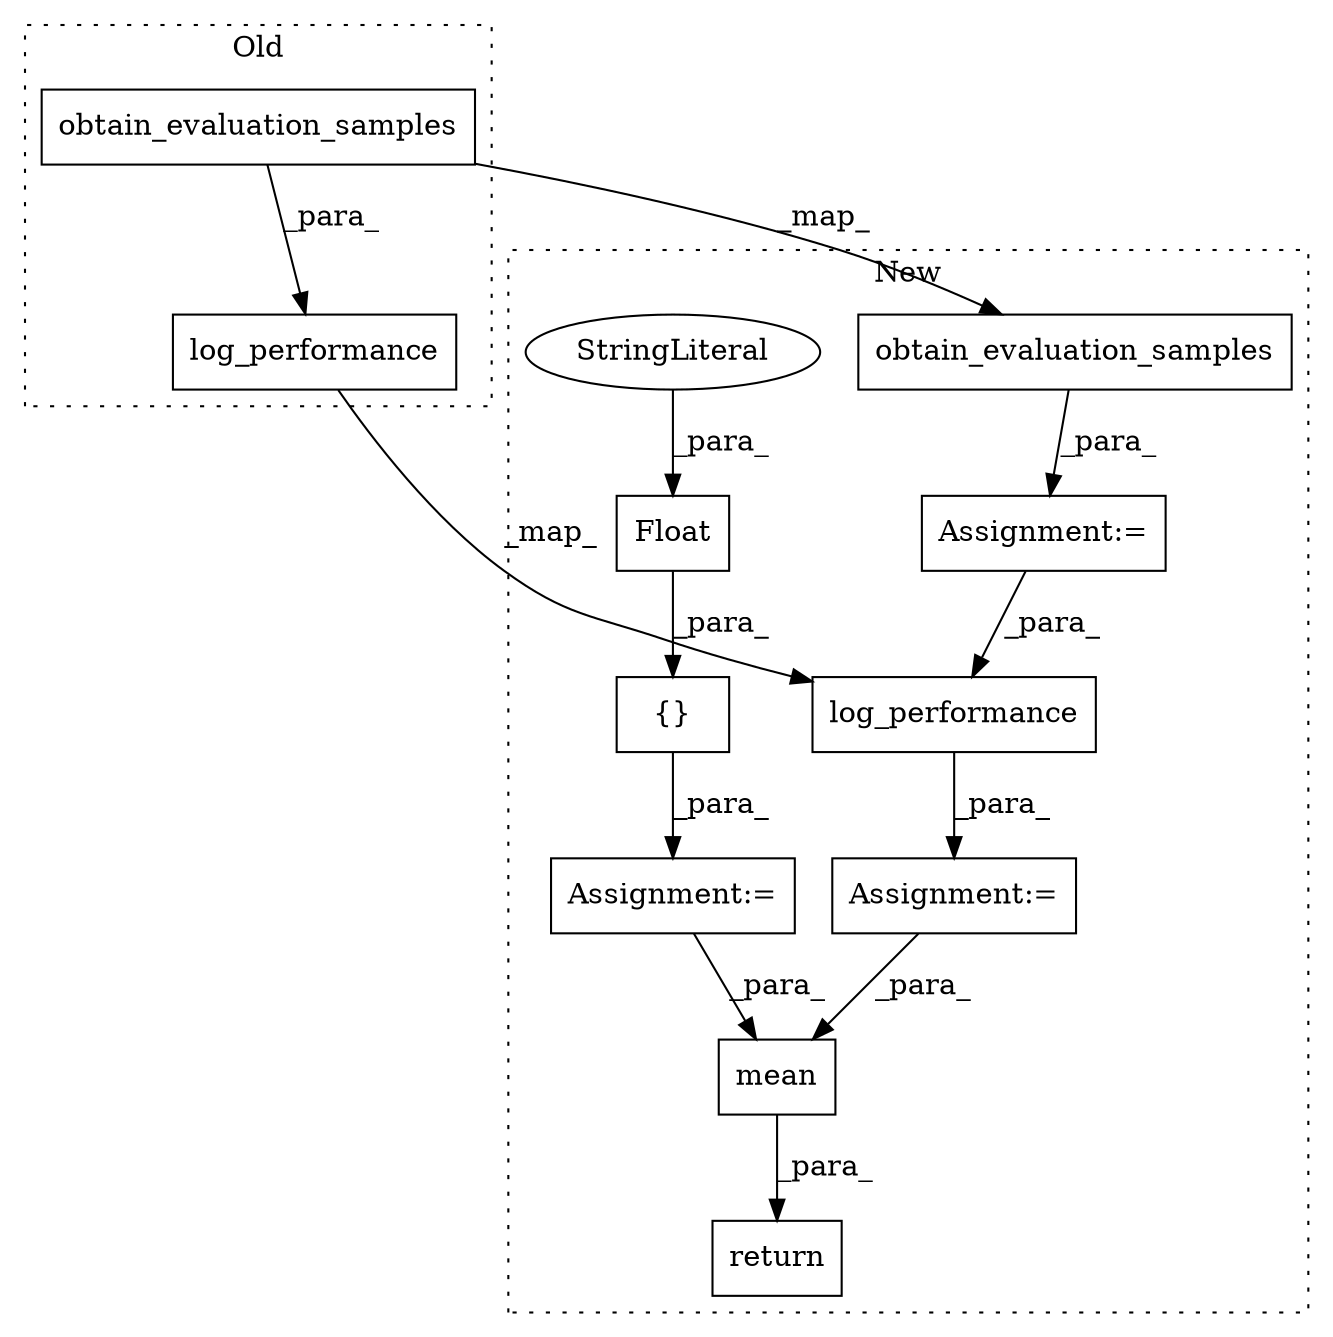 digraph G {
subgraph cluster0 {
1 [label="log_performance" a="32" s="5428,5528" l="16,1" shape="box"];
3 [label="obtain_evaluation_samples" a="32" s="5460,5512" l="26,1" shape="box"];
label = "Old";
style="dotted";
}
subgraph cluster1 {
2 [label="log_performance" a="32" s="5515,5574" l="16,1" shape="box"];
4 [label="obtain_evaluation_samples" a="32" s="5437,5489" l="26,1" shape="box"];
5 [label="mean" a="32" s="5768,5785" l="5,1" shape="box"];
6 [label="Float" a="32" s="4860,4871" l="6,1" shape="box"];
7 [label="{}" a="4" s="4859,4872" l="1,1" shape="box"];
8 [label="StringLiteral" a="45" s="4866" l="5" shape="ellipse"];
9 [label="Assignment:=" a="7" s="5514" l="1" shape="box"];
10 [label="Assignment:=" a="7" s="5436" l="1" shape="box"];
11 [label="Assignment:=" a="7" s="4847" l="1" shape="box"];
12 [label="return" a="41" s="5755" l="7" shape="box"];
label = "New";
style="dotted";
}
1 -> 2 [label="_map_"];
2 -> 9 [label="_para_"];
3 -> 1 [label="_para_"];
3 -> 4 [label="_map_"];
4 -> 10 [label="_para_"];
5 -> 12 [label="_para_"];
6 -> 7 [label="_para_"];
7 -> 11 [label="_para_"];
8 -> 6 [label="_para_"];
9 -> 5 [label="_para_"];
10 -> 2 [label="_para_"];
11 -> 5 [label="_para_"];
}